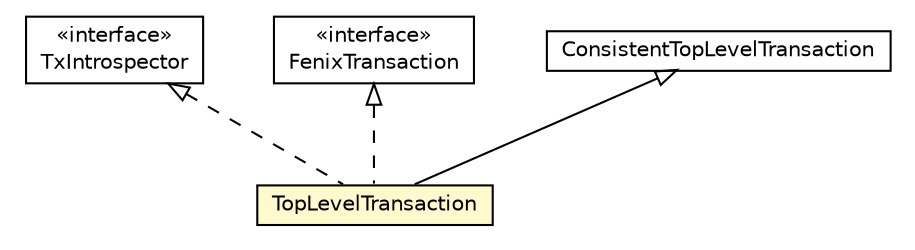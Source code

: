 #!/usr/local/bin/dot
#
# Class diagram 
# Generated by UMLGraph version 5.1 (http://www.umlgraph.org/)
#

digraph G {
	edge [fontname="Helvetica",fontsize=10,labelfontname="Helvetica",labelfontsize=10];
	node [fontname="Helvetica",fontsize=10,shape=plaintext];
	nodesep=0.25;
	ranksep=0.5;
	// pt.ist.fenixframework.txintrospector.TxIntrospector
	c133514 [label=<<table title="pt.ist.fenixframework.txintrospector.TxIntrospector" border="0" cellborder="1" cellspacing="0" cellpadding="2" port="p" href="../../../txintrospector/TxIntrospector.html">
		<tr><td><table border="0" cellspacing="0" cellpadding="1">
<tr><td align="center" balign="center"> &#171;interface&#187; </td></tr>
<tr><td align="center" balign="center"> TxIntrospector </td></tr>
		</table></td></tr>
		</table>>, fontname="Helvetica", fontcolor="black", fontsize=10.0];
	// pt.ist.fenixframework.backend.jvstmojb.pstm.TopLevelTransaction
	c133702 [label=<<table title="pt.ist.fenixframework.backend.jvstmojb.pstm.TopLevelTransaction" border="0" cellborder="1" cellspacing="0" cellpadding="2" port="p" bgcolor="lemonChiffon" href="./TopLevelTransaction.html">
		<tr><td><table border="0" cellspacing="0" cellpadding="1">
<tr><td align="center" balign="center"> TopLevelTransaction </td></tr>
		</table></td></tr>
		</table>>, fontname="Helvetica", fontcolor="black", fontsize=10.0];
	// pt.ist.fenixframework.backend.jvstmojb.pstm.FenixTransaction
	c133708 [label=<<table title="pt.ist.fenixframework.backend.jvstmojb.pstm.FenixTransaction" border="0" cellborder="1" cellspacing="0" cellpadding="2" port="p" href="./FenixTransaction.html">
		<tr><td><table border="0" cellspacing="0" cellpadding="1">
<tr><td align="center" balign="center"> &#171;interface&#187; </td></tr>
<tr><td align="center" balign="center"> FenixTransaction </td></tr>
		</table></td></tr>
		</table>>, fontname="Helvetica", fontcolor="black", fontsize=10.0];
	//pt.ist.fenixframework.backend.jvstmojb.pstm.TopLevelTransaction extends jvstm.cps.ConsistentTopLevelTransaction
	c133745:p -> c133702:p [dir=back,arrowtail=empty];
	//pt.ist.fenixframework.backend.jvstmojb.pstm.TopLevelTransaction implements pt.ist.fenixframework.backend.jvstmojb.pstm.FenixTransaction
	c133708:p -> c133702:p [dir=back,arrowtail=empty,style=dashed];
	//pt.ist.fenixframework.backend.jvstmojb.pstm.TopLevelTransaction implements pt.ist.fenixframework.txintrospector.TxIntrospector
	c133514:p -> c133702:p [dir=back,arrowtail=empty,style=dashed];
	// jvstm.cps.ConsistentTopLevelTransaction
	c133745 [label=<<table title="jvstm.cps.ConsistentTopLevelTransaction" border="0" cellborder="1" cellspacing="0" cellpadding="2" port="p" href="http://java.sun.com/j2se/1.4.2/docs/api/jvstm/cps/ConsistentTopLevelTransaction.html">
		<tr><td><table border="0" cellspacing="0" cellpadding="1">
<tr><td align="center" balign="center"> ConsistentTopLevelTransaction </td></tr>
		</table></td></tr>
		</table>>, fontname="Helvetica", fontcolor="black", fontsize=10.0];
}

